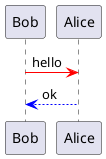 ' 1.7 Change arrow color, PlantUML Language Reference Guide (V8037, p. 4)
@startuml
Bob -[#red]> Alice : hello
Alice -[#0000FF]->Bob : ok
@enduml
